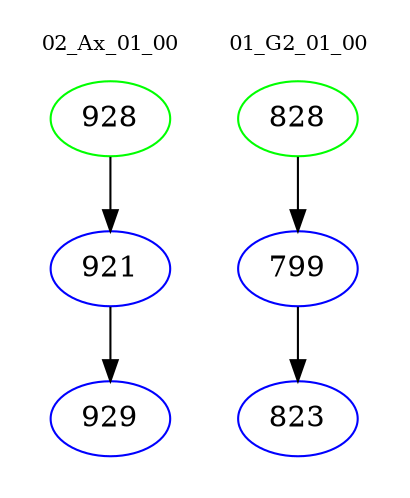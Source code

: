 digraph{
subgraph cluster_0 {
color = white
label = "02_Ax_01_00";
fontsize=10;
T0_928 [label="928", color="green"]
T0_928 -> T0_921 [color="black"]
T0_921 [label="921", color="blue"]
T0_921 -> T0_929 [color="black"]
T0_929 [label="929", color="blue"]
}
subgraph cluster_1 {
color = white
label = "01_G2_01_00";
fontsize=10;
T1_828 [label="828", color="green"]
T1_828 -> T1_799 [color="black"]
T1_799 [label="799", color="blue"]
T1_799 -> T1_823 [color="black"]
T1_823 [label="823", color="blue"]
}
}
